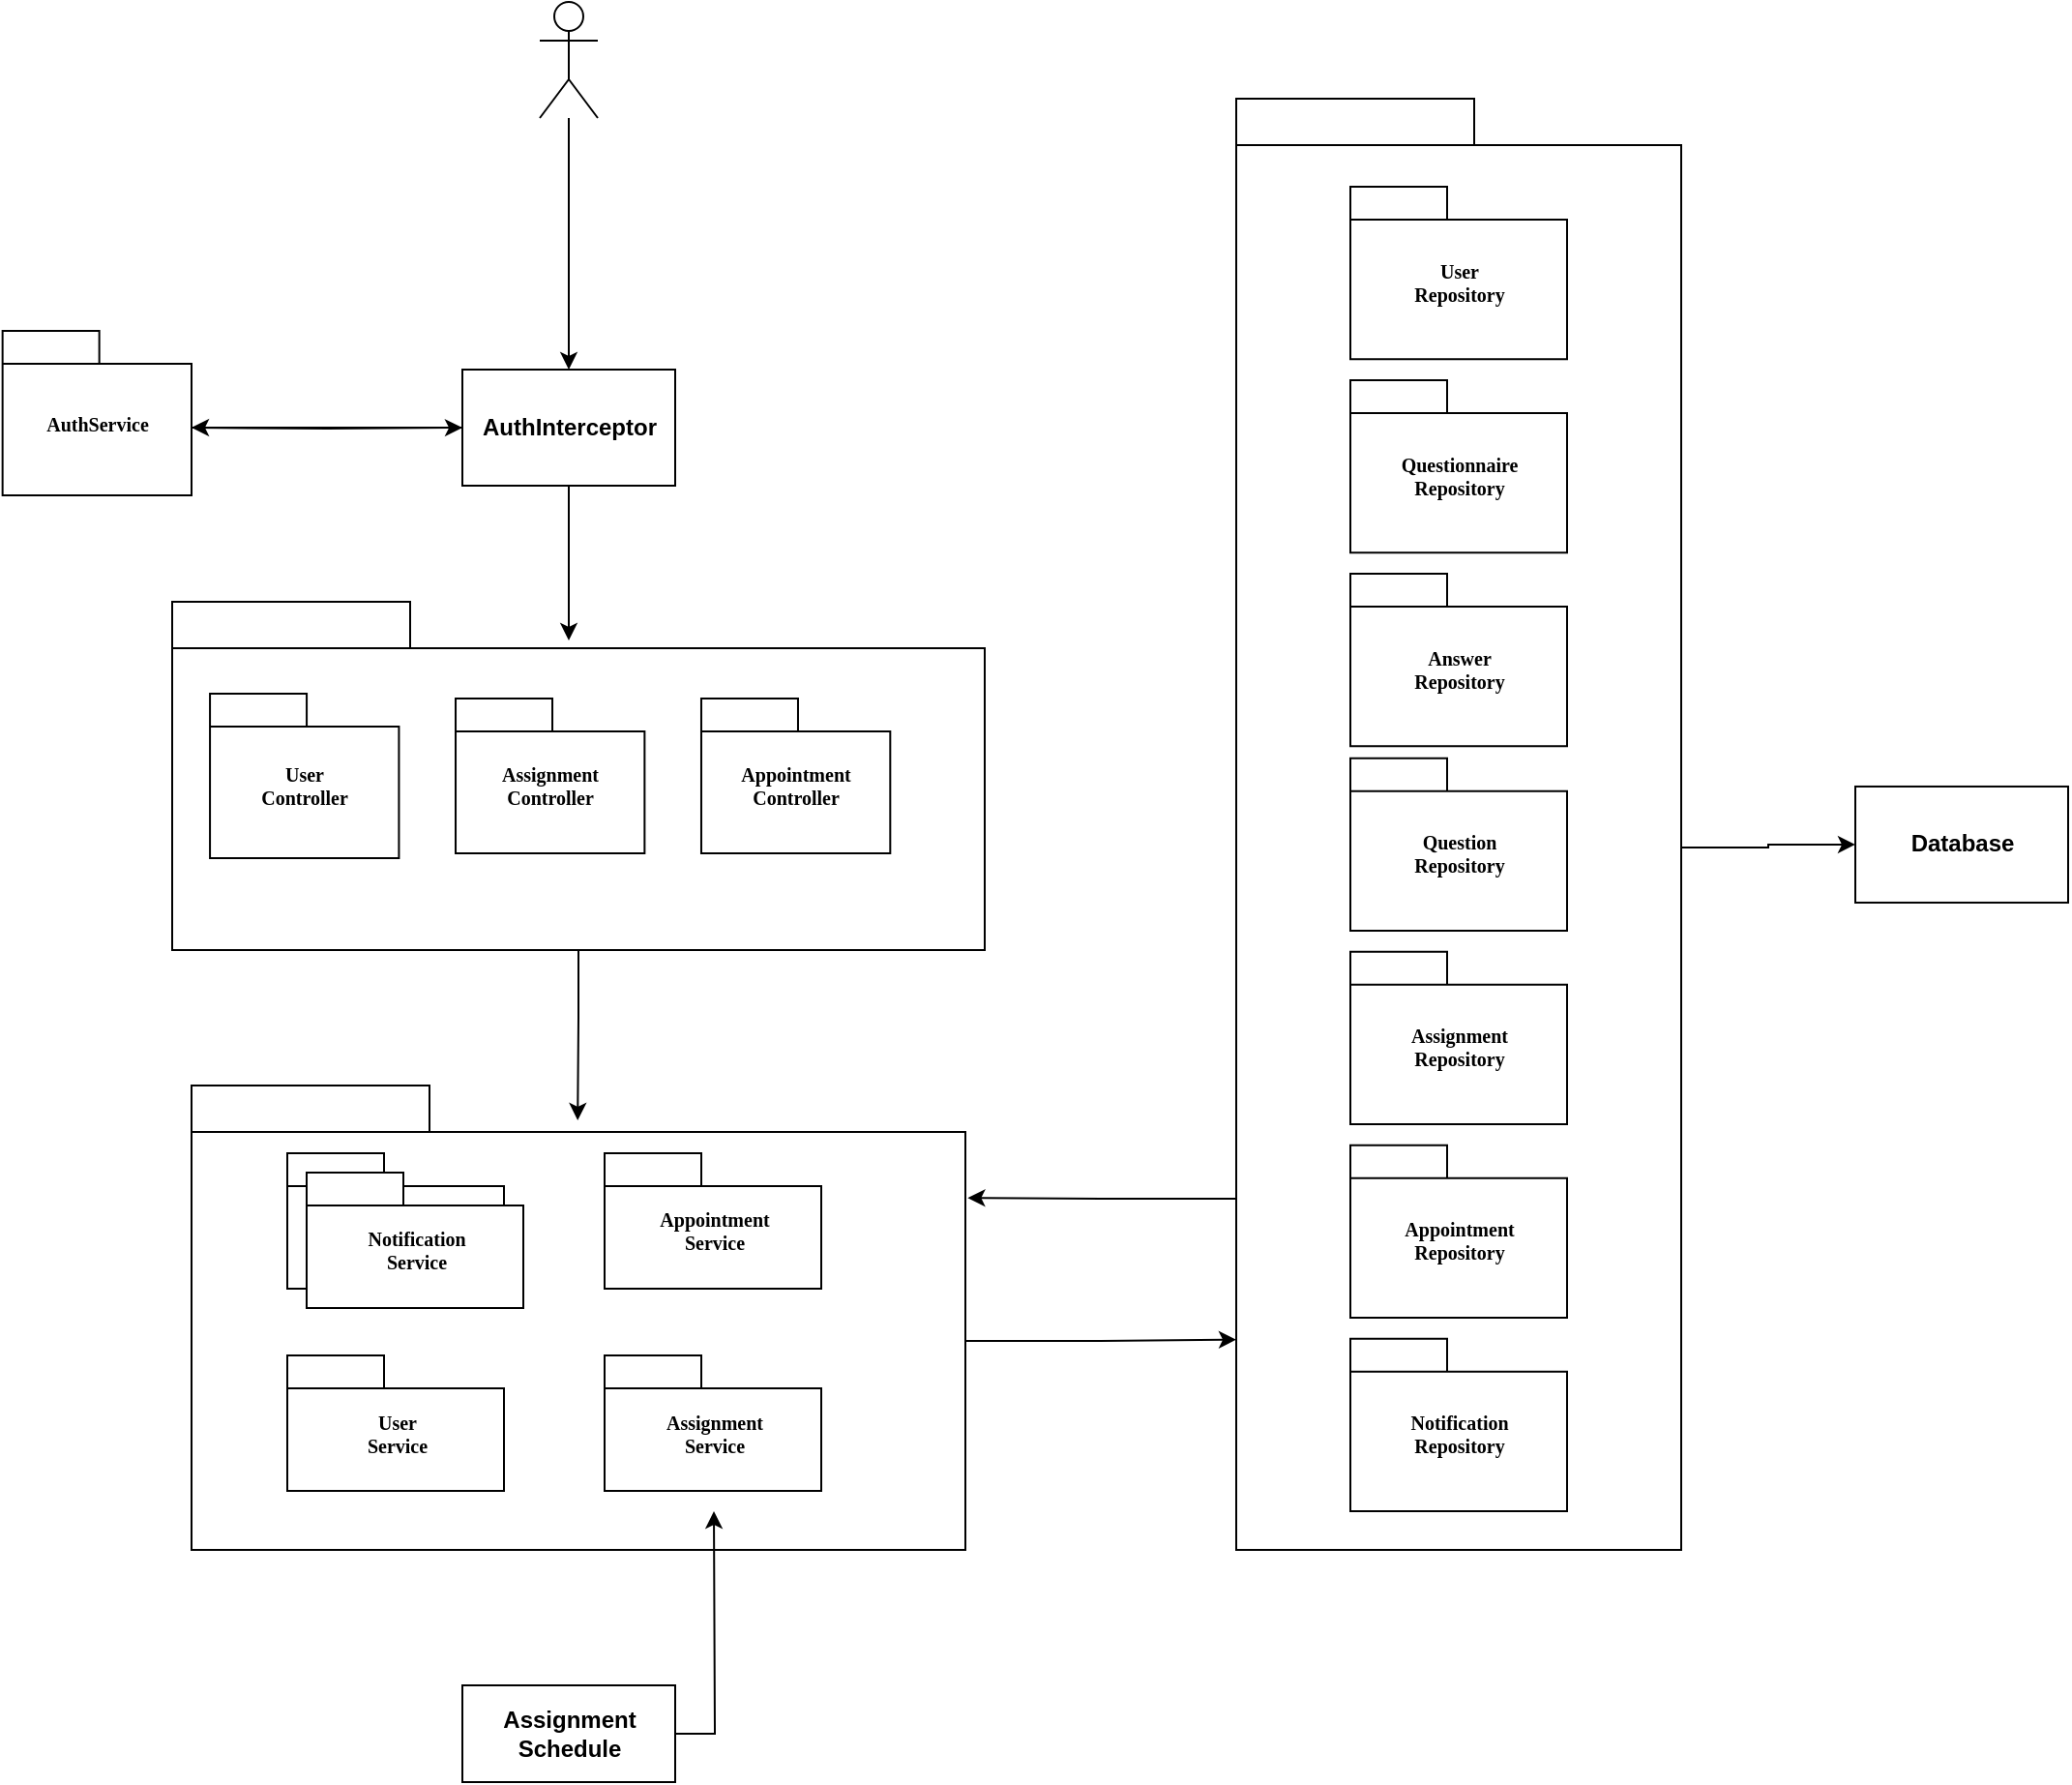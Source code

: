 <mxfile version="15.5.9" type="github">
  <diagram name="Page-1" id="b5b7bab2-c9e2-2cf4-8b2a-24fd1a2a6d21">
    <mxGraphModel dx="1577" dy="1077" grid="1" gridSize="10" guides="1" tooltips="1" connect="1" arrows="1" fold="1" page="1" pageScale="1" pageWidth="827" pageHeight="1169" background="none" math="0" shadow="0">
      <root>
        <mxCell id="0" />
        <mxCell id="1" parent="0" />
        <mxCell id="6e0c8c40b5770093-19" value="" style="group" parent="1" vertex="1" connectable="0">
          <mxGeometry x="150" y="500" width="420" height="180" as="geometry" />
        </mxCell>
        <mxCell id="6e0c8c40b5770093-20" value="" style="shape=folder;fontStyle=1;spacingTop=10;tabWidth=123;tabHeight=24;tabPosition=left;html=1;rounded=0;shadow=0;comic=0;labelBackgroundColor=none;strokeWidth=1;fontFamily=Verdana;fontSize=10;align=center;" parent="6e0c8c40b5770093-19" vertex="1">
          <mxGeometry width="420" height="180" as="geometry" />
        </mxCell>
        <mxCell id="6e0c8c40b5770093-22" value="User&lt;br&gt;Controller" style="shape=folder;fontStyle=1;spacingTop=10;tabWidth=50;tabHeight=17;tabPosition=left;html=1;rounded=0;shadow=0;comic=0;labelBackgroundColor=none;strokeWidth=1;fontFamily=Verdana;fontSize=10;align=center;" parent="6e0c8c40b5770093-19" vertex="1">
          <mxGeometry x="19.535" y="47.5" width="97.674" height="85" as="geometry" />
        </mxCell>
        <mxCell id="6e0c8c40b5770093-23" value="Assignment&lt;br&gt;Controller" style="shape=folder;fontStyle=1;spacingTop=10;tabWidth=50;tabHeight=17;tabPosition=left;html=1;rounded=0;shadow=0;comic=0;labelBackgroundColor=none;strokeWidth=1;fontFamily=Verdana;fontSize=10;align=center;" parent="6e0c8c40b5770093-19" vertex="1">
          <mxGeometry x="146.512" y="50" width="97.674" height="80" as="geometry" />
        </mxCell>
        <mxCell id="lO8TMP3qDQRckc2Fhmde-29" value="Appointment&lt;br&gt;Controller" style="shape=folder;fontStyle=1;spacingTop=10;tabWidth=50;tabHeight=17;tabPosition=left;html=1;rounded=0;shadow=0;comic=0;labelBackgroundColor=none;strokeWidth=1;fontFamily=Verdana;fontSize=10;align=center;" vertex="1" parent="6e0c8c40b5770093-19">
          <mxGeometry x="273.488" y="50" width="97.674" height="80" as="geometry" />
        </mxCell>
        <mxCell id="lO8TMP3qDQRckc2Fhmde-47" style="edgeStyle=orthogonalEdgeStyle;rounded=0;orthogonalLoop=1;jettySize=auto;html=1;exitX=0;exitY=0;exitDx=230;exitDy=387;exitPerimeter=0;entryX=0;entryY=0.5;entryDx=0;entryDy=0;" edge="1" parent="1" source="6e0c8c40b5770093-25" target="lO8TMP3qDQRckc2Fhmde-44">
          <mxGeometry relative="1" as="geometry" />
        </mxCell>
        <mxCell id="6e0c8c40b5770093-25" value="" style="shape=folder;fontStyle=1;spacingTop=10;tabWidth=123;tabHeight=24;tabPosition=left;html=1;rounded=0;shadow=0;comic=0;labelBackgroundColor=none;strokeWidth=1;fontFamily=Verdana;fontSize=10;align=center;" parent="1" vertex="1">
          <mxGeometry x="700" y="240" width="230" height="750" as="geometry" />
        </mxCell>
        <mxCell id="6e0c8c40b5770093-27" value="User&lt;br&gt;Repository" style="shape=folder;fontStyle=1;spacingTop=10;tabWidth=50;tabHeight=17;tabPosition=left;html=1;rounded=0;shadow=0;comic=0;labelBackgroundColor=none;strokeWidth=1;fontFamily=Verdana;fontSize=10;align=center;" parent="1" vertex="1">
          <mxGeometry x="759" y="285.495" width="112" height="89.091" as="geometry" />
        </mxCell>
        <mxCell id="6e0c8c40b5770093-31" value="Questionnaire&lt;br&gt;Repository" style="shape=folder;fontStyle=1;spacingTop=10;tabWidth=50;tabHeight=17;tabPosition=left;html=1;rounded=0;shadow=0;comic=0;labelBackgroundColor=none;strokeWidth=1;fontFamily=Verdana;fontSize=10;align=center;" parent="1" vertex="1">
          <mxGeometry x="759" y="385.496" width="112" height="89.091" as="geometry" />
        </mxCell>
        <mxCell id="6e0c8c40b5770093-28" value="Answer&lt;br&gt;Repository" style="shape=folder;fontStyle=1;spacingTop=10;tabWidth=50;tabHeight=17;tabPosition=left;html=1;rounded=0;shadow=0;comic=0;labelBackgroundColor=none;strokeWidth=1;fontFamily=Verdana;fontSize=10;align=center;" parent="1" vertex="1">
          <mxGeometry x="759" y="485.502" width="112" height="89.091" as="geometry" />
        </mxCell>
        <mxCell id="lO8TMP3qDQRckc2Fhmde-1" value="Question&lt;br&gt;Repository" style="shape=folder;fontStyle=1;spacingTop=10;tabWidth=50;tabHeight=17;tabPosition=left;html=1;rounded=0;shadow=0;comic=0;labelBackgroundColor=none;strokeWidth=1;fontFamily=Verdana;fontSize=10;align=center;" vertex="1" parent="1">
          <mxGeometry x="759" y="580.935" width="112" height="89.091" as="geometry" />
        </mxCell>
        <mxCell id="lO8TMP3qDQRckc2Fhmde-2" value="Assignment&lt;br&gt;Repository" style="shape=folder;fontStyle=1;spacingTop=10;tabWidth=50;tabHeight=17;tabPosition=left;html=1;rounded=0;shadow=0;comic=0;labelBackgroundColor=none;strokeWidth=1;fontFamily=Verdana;fontSize=10;align=center;" vertex="1" parent="1">
          <mxGeometry x="759" y="680.93" width="112" height="89.091" as="geometry" />
        </mxCell>
        <mxCell id="lO8TMP3qDQRckc2Fhmde-23" value="Appointment&lt;br&gt;Repository" style="shape=folder;fontStyle=1;spacingTop=10;tabWidth=50;tabHeight=17;tabPosition=left;html=1;rounded=0;shadow=0;comic=0;labelBackgroundColor=none;strokeWidth=1;fontFamily=Verdana;fontSize=10;align=center;" vertex="1" parent="1">
          <mxGeometry x="759" y="780.93" width="112" height="89.091" as="geometry" />
        </mxCell>
        <mxCell id="lO8TMP3qDQRckc2Fhmde-22" value="Notification&lt;br&gt;Repository" style="shape=folder;fontStyle=1;spacingTop=10;tabWidth=50;tabHeight=17;tabPosition=left;html=1;rounded=0;shadow=0;comic=0;labelBackgroundColor=none;strokeWidth=1;fontFamily=Verdana;fontSize=10;align=center;" vertex="1" parent="1">
          <mxGeometry x="759" y="880.93" width="112" height="89.091" as="geometry" />
        </mxCell>
        <mxCell id="lO8TMP3qDQRckc2Fhmde-44" value="&lt;b&gt;Database&lt;/b&gt;" style="html=1;" vertex="1" parent="1">
          <mxGeometry x="1020" y="595.48" width="110" height="60" as="geometry" />
        </mxCell>
        <mxCell id="lO8TMP3qDQRckc2Fhmde-42" style="edgeStyle=orthogonalEdgeStyle;rounded=0;orthogonalLoop=1;jettySize=auto;html=1;exitX=0;exitY=0;exitDx=400;exitDy=132;exitPerimeter=0;" edge="1" parent="1" source="6e0c8c40b5770093-33">
          <mxGeometry relative="1" as="geometry">
            <mxPoint x="700" y="881.333" as="targetPoint" />
          </mxGeometry>
        </mxCell>
        <mxCell id="6e0c8c40b5770093-33" value="" style="shape=folder;fontStyle=1;spacingTop=10;tabWidth=123;tabHeight=24;tabPosition=left;html=1;rounded=0;shadow=0;comic=0;labelBackgroundColor=none;strokeColor=#000000;strokeWidth=1;fillColor=#ffffff;fontFamily=Verdana;fontSize=10;fontColor=#000000;align=center;" parent="1" vertex="1">
          <mxGeometry x="160" y="750" width="400" height="240" as="geometry" />
        </mxCell>
        <mxCell id="6e0c8c40b5770093-42" value="Notification&lt;br&gt;Service" style="shape=folder;fontStyle=1;spacingTop=10;tabWidth=50;tabHeight=17;tabPosition=left;html=1;rounded=0;shadow=0;comic=0;labelBackgroundColor=none;strokeColor=#000000;strokeWidth=1;fillColor=#ffffff;fontFamily=Verdana;fontSize=10;fontColor=#000000;align=center;" parent="1" vertex="1">
          <mxGeometry x="209.5" y="785" width="112" height="70" as="geometry" />
        </mxCell>
        <mxCell id="6e0c8c40b5770093-43" value="User&lt;br&gt;Service" style="shape=folder;fontStyle=1;spacingTop=10;tabWidth=50;tabHeight=17;tabPosition=left;html=1;rounded=0;shadow=0;comic=0;labelBackgroundColor=none;strokeColor=#000000;strokeWidth=1;fillColor=#ffffff;fontFamily=Verdana;fontSize=10;fontColor=#000000;align=center;" parent="1" vertex="1">
          <mxGeometry x="209.5" y="889.5" width="112" height="70" as="geometry" />
        </mxCell>
        <mxCell id="6e0c8c40b5770093-44" value="Assignment&lt;br&gt;Service" style="shape=folder;fontStyle=1;spacingTop=10;tabWidth=50;tabHeight=17;tabPosition=left;html=1;rounded=0;shadow=0;comic=0;labelBackgroundColor=none;strokeColor=#000000;strokeWidth=1;fillColor=#ffffff;fontFamily=Verdana;fontSize=10;fontColor=#000000;align=center;" parent="1" vertex="1">
          <mxGeometry x="373.5" y="889.5" width="112" height="70" as="geometry" />
        </mxCell>
        <mxCell id="6e0c8c40b5770093-45" value="Appointment&lt;br&gt;Service" style="shape=folder;fontStyle=1;spacingTop=10;tabWidth=50;tabHeight=17;tabPosition=left;html=1;rounded=0;shadow=0;comic=0;labelBackgroundColor=none;strokeColor=#000000;strokeWidth=1;fillColor=#ffffff;fontFamily=Verdana;fontSize=10;fontColor=#000000;align=center;" parent="1" vertex="1">
          <mxGeometry x="373.5" y="785" width="112" height="70" as="geometry" />
        </mxCell>
        <mxCell id="lO8TMP3qDQRckc2Fhmde-30" style="edgeStyle=orthogonalEdgeStyle;rounded=0;orthogonalLoop=1;jettySize=auto;html=1;exitX=0.5;exitY=1;exitDx=0;exitDy=0;exitPerimeter=0;entryX=0.499;entryY=0.075;entryDx=0;entryDy=0;entryPerimeter=0;" edge="1" parent="1" source="6e0c8c40b5770093-20" target="6e0c8c40b5770093-33">
          <mxGeometry relative="1" as="geometry" />
        </mxCell>
        <mxCell id="lO8TMP3qDQRckc2Fhmde-33" style="edgeStyle=orthogonalEdgeStyle;rounded=0;orthogonalLoop=1;jettySize=auto;html=1;" edge="1" parent="1" source="lO8TMP3qDQRckc2Fhmde-32">
          <mxGeometry relative="1" as="geometry">
            <mxPoint x="355" y="520" as="targetPoint" />
          </mxGeometry>
        </mxCell>
        <mxCell id="lO8TMP3qDQRckc2Fhmde-40" style="edgeStyle=orthogonalEdgeStyle;rounded=0;orthogonalLoop=1;jettySize=auto;html=1;entryX=1;entryY=0.5;entryDx=0;entryDy=0;" edge="1" parent="1" source="lO8TMP3qDQRckc2Fhmde-32">
          <mxGeometry relative="1" as="geometry">
            <mxPoint x="160.0" y="410" as="targetPoint" />
          </mxGeometry>
        </mxCell>
        <mxCell id="lO8TMP3qDQRckc2Fhmde-32" value="&lt;b&gt;AuthInterceptor&lt;/b&gt;" style="html=1;" vertex="1" parent="1">
          <mxGeometry x="300" y="380" width="110" height="60" as="geometry" />
        </mxCell>
        <mxCell id="lO8TMP3qDQRckc2Fhmde-35" style="edgeStyle=orthogonalEdgeStyle;rounded=0;orthogonalLoop=1;jettySize=auto;html=1;entryX=0.5;entryY=0;entryDx=0;entryDy=0;" edge="1" parent="1" source="lO8TMP3qDQRckc2Fhmde-34" target="lO8TMP3qDQRckc2Fhmde-32">
          <mxGeometry relative="1" as="geometry" />
        </mxCell>
        <mxCell id="lO8TMP3qDQRckc2Fhmde-34" value="" style="shape=umlActor;verticalLabelPosition=bottom;verticalAlign=top;html=1;" vertex="1" parent="1">
          <mxGeometry x="340" y="190" width="30" height="60" as="geometry" />
        </mxCell>
        <mxCell id="lO8TMP3qDQRckc2Fhmde-39" style="edgeStyle=orthogonalEdgeStyle;rounded=0;orthogonalLoop=1;jettySize=auto;html=1;entryX=0;entryY=0.5;entryDx=0;entryDy=0;" edge="1" parent="1" target="lO8TMP3qDQRckc2Fhmde-32">
          <mxGeometry relative="1" as="geometry">
            <mxPoint x="160.0" y="410" as="sourcePoint" />
          </mxGeometry>
        </mxCell>
        <mxCell id="lO8TMP3qDQRckc2Fhmde-43" style="edgeStyle=orthogonalEdgeStyle;rounded=0;orthogonalLoop=1;jettySize=auto;html=1;exitX=0;exitY=0;exitDx=0;exitDy=568.5;exitPerimeter=0;entryX=1.003;entryY=0.242;entryDx=0;entryDy=0;entryPerimeter=0;" edge="1" parent="1" source="6e0c8c40b5770093-25" target="6e0c8c40b5770093-33">
          <mxGeometry relative="1" as="geometry" />
        </mxCell>
        <mxCell id="lO8TMP3qDQRckc2Fhmde-51" value="" style="edgeStyle=orthogonalEdgeStyle;rounded=0;orthogonalLoop=1;jettySize=auto;html=1;" edge="1" parent="1" source="lO8TMP3qDQRckc2Fhmde-49">
          <mxGeometry relative="1" as="geometry">
            <mxPoint x="430" y="970" as="targetPoint" />
          </mxGeometry>
        </mxCell>
        <mxCell id="lO8TMP3qDQRckc2Fhmde-49" value="&lt;b&gt;Assignment&lt;br&gt;Schedule&lt;/b&gt;" style="html=1;" vertex="1" parent="1">
          <mxGeometry x="300" y="1060" width="110" height="50" as="geometry" />
        </mxCell>
        <mxCell id="lO8TMP3qDQRckc2Fhmde-50" value="Notification&lt;br&gt;Service" style="shape=folder;fontStyle=1;spacingTop=10;tabWidth=50;tabHeight=17;tabPosition=left;html=1;rounded=0;shadow=0;comic=0;labelBackgroundColor=none;strokeColor=#000000;strokeWidth=1;fillColor=#ffffff;fontFamily=Verdana;fontSize=10;fontColor=#000000;align=center;" vertex="1" parent="1">
          <mxGeometry x="219.5" y="795" width="112" height="70" as="geometry" />
        </mxCell>
        <mxCell id="lO8TMP3qDQRckc2Fhmde-57" value="AuthService" style="shape=folder;fontStyle=1;spacingTop=10;tabWidth=50;tabHeight=17;tabPosition=left;html=1;rounded=0;shadow=0;comic=0;labelBackgroundColor=none;strokeWidth=1;fontFamily=Verdana;fontSize=10;align=center;" vertex="1" parent="1">
          <mxGeometry x="62.325" y="360" width="97.674" height="85" as="geometry" />
        </mxCell>
      </root>
    </mxGraphModel>
  </diagram>
</mxfile>
